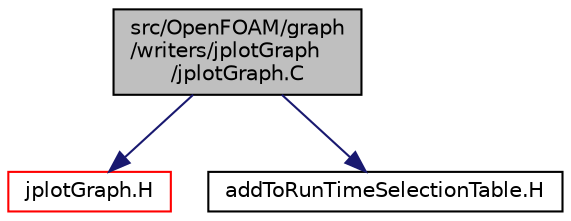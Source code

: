 digraph "src/OpenFOAM/graph/writers/jplotGraph/jplotGraph.C"
{
  bgcolor="transparent";
  edge [fontname="Helvetica",fontsize="10",labelfontname="Helvetica",labelfontsize="10"];
  node [fontname="Helvetica",fontsize="10",shape=record];
  Node0 [label="src/OpenFOAM/graph\l/writers/jplotGraph\l/jplotGraph.C",height=0.2,width=0.4,color="black", fillcolor="grey75", style="filled", fontcolor="black"];
  Node0 -> Node1 [color="midnightblue",fontsize="10",style="solid",fontname="Helvetica"];
  Node1 [label="jplotGraph.H",height=0.2,width=0.4,color="red",URL="$a11042.html"];
  Node0 -> Node121 [color="midnightblue",fontsize="10",style="solid",fontname="Helvetica"];
  Node121 [label="addToRunTimeSelectionTable.H",height=0.2,width=0.4,color="black",URL="$a09989.html",tooltip="Macros for easy insertion into run-time selection tables. "];
}
